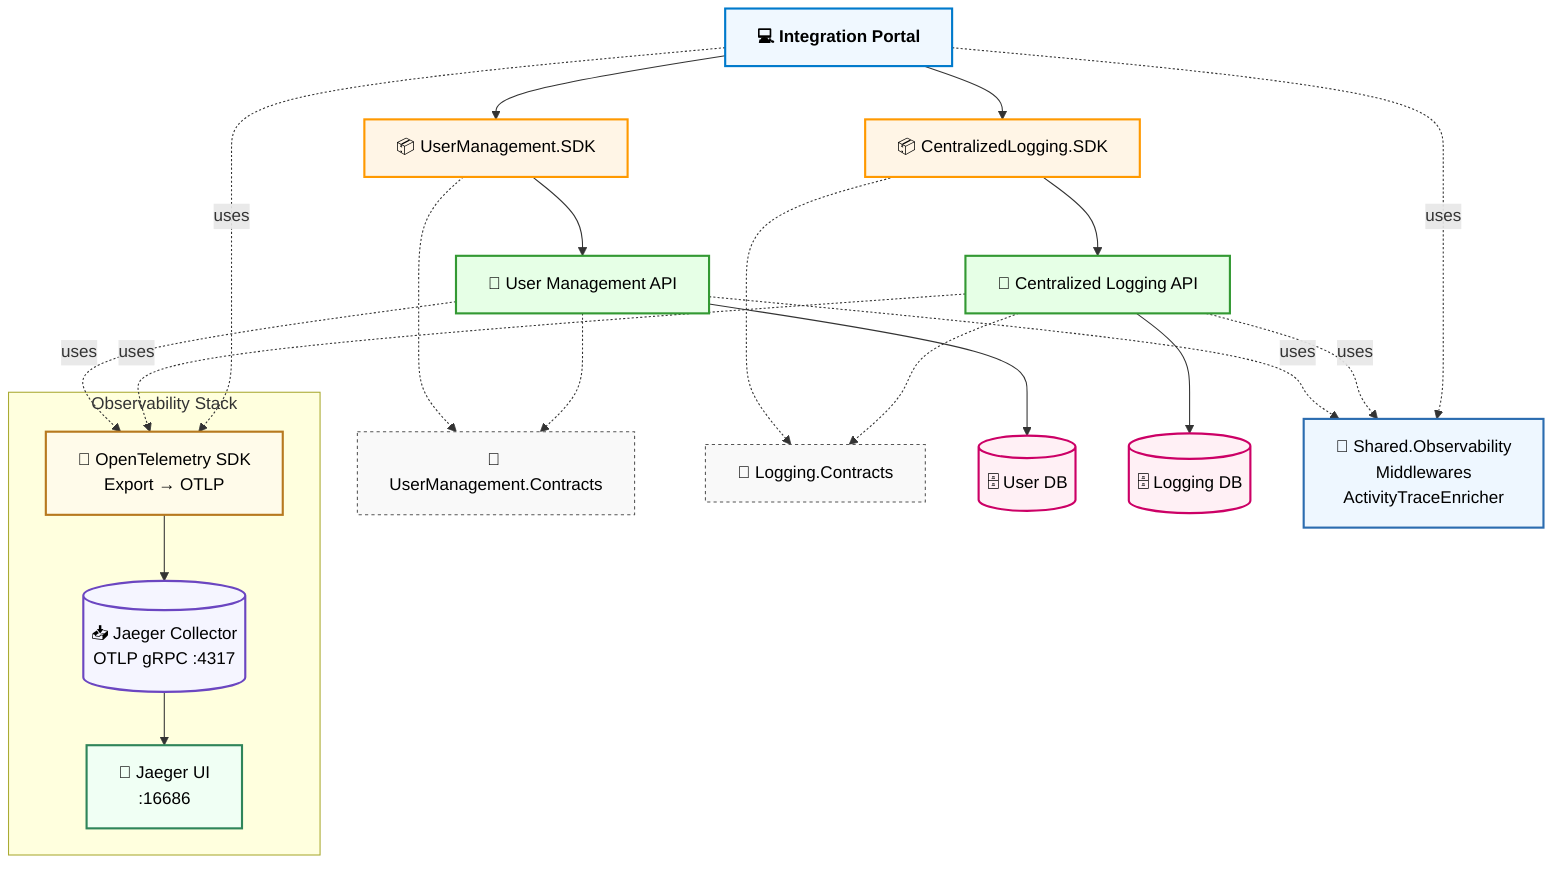 flowchart TB  
  %% --- Clients ---  
  Portal[💻 Integration Portal<br/>]:::client
    
  %% --- OpenTelemetry & Jaeger (Tracing) ---
  subgraph OBS[Observability Stack]
    direction TB
    OTEL[📡 OpenTelemetry SDK<br/>Export → OTLP]:::otel
    J_COLLECTOR[(📥 Jaeger Collector<br/>OTLP gRPC :4317)]:::infra
    J_UI[🧭 Jaeger UI<br/>:16686]:::ui
    OTEL --> J_COLLECTOR --> J_UI
  end

  %% --- SDKs ---
  UM_SDK[📦 UserManagement.SDK]:::sdk
  LOG_SDK[📦 CentralizedLogging.SDK]:::sdk

  %% --- APIs ---
  UM_API[🔑 User Management API]:::api
  LOG_API[📝 Centralized Logging API]:::api

  %% --- Contracts ---
  UM_CONTRACTS[📄 UserManagement.Contracts]:::contract
  LOG_CONTRACTS[📄 Logging.Contracts]:::contract

  %% --- Databases ---
  UDB[(🗄️ User DB)]:::db
  LDB[(🗄️ Logging DB)]:::db

  %% --- Shared Observability Library ---
  SHARED[🧰 Shared.Observability<br/>Middlewares<br/>ActivityTraceEnricher]:::lib

 


  %% --- Flows ---
  %% Clients use SDKs
  Portal --> UM_SDK --> UM_API
  Portal --> LOG_SDK --> LOG_API
  
  %% SDKs depend on contracts
  UM_SDK -.-> UM_CONTRACTS
  LOG_SDK -.-> LOG_CONTRACTS

  %% APIs also follow contracts
  UM_API -.-> UM_CONTRACTS
  LOG_API -.-> LOG_CONTRACTS

  %% APIs use DBs
  UM_API --> UDB
  LOG_API --> LDB

  %% APIs use Shared Library (middlewares + enricher)
  UM_API -. uses .-> SHARED
  LOG_API -. uses .-> SHARED
  Portal -. uses .-> SHARED

  %% APIs emit traces via OTel to Jaeger
  UM_API -. uses .-> OTEL
  LOG_API -. uses .-> OTEL
  Portal -. uses .-> OTEL

  %% --- Styles ---
  classDef client fill:#f0f8ff,stroke:#007acc,stroke-width:2px,color:#000,font-weight:bold;
  classDef sdk fill:#fff5e6,stroke:#ff9900,stroke-width:2px,color:#000;
  classDef api fill:#e6ffe6,stroke:#339933,stroke-width:2px,color:#000;
  classDef contract fill:#f9f9f9,stroke:#555555,stroke-dasharray: 3 3,color:#000;
  classDef db fill:#fff0f5,stroke:#cc0066,stroke-width:2px,color:#000;
  
  classDef lib fill:#eef7ff,stroke:#2b6cb0,stroke-width:2px,color:#000;
  classDef otel fill:#fffbea,stroke:#b7791f,stroke-width:2px,color:#000;
  classDef infra fill:#f5f5ff,stroke:#6b46c1,stroke-width:2px,color:#000;
  classDef ui fill:#f0fff4,stroke:#2f855a,stroke-width:2px,color:#000;